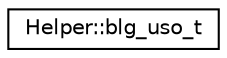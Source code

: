 digraph "Graphical Class Hierarchy"
{
  edge [fontname="Helvetica",fontsize="10",labelfontname="Helvetica",labelfontsize="10"];
  node [fontname="Helvetica",fontsize="10",shape=record];
  rankdir="LR";
  Node0 [label="Helper::blg_uso_t",height=0.2,width=0.4,color="black", fillcolor="white", style="filled",URL="$struct_helper_1_1blg__uso__t.html"];
}
